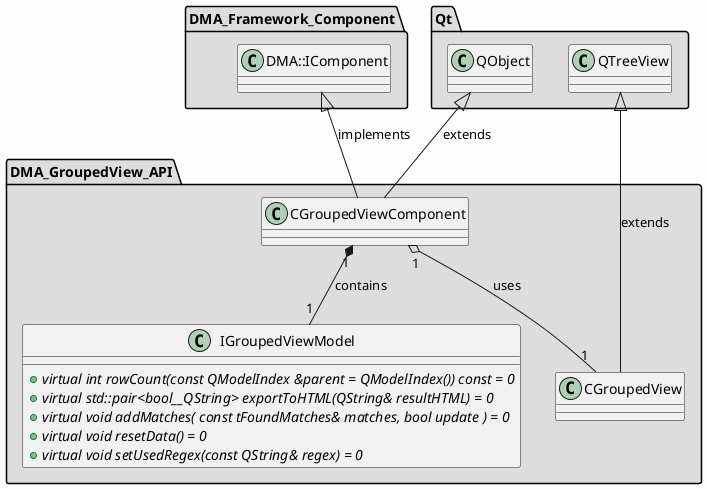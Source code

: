 
@startuml

skinparam backgroundColor #FEFEFE
skinparam wrapWidth 600
package "DMA_Framework_Component" #DDDDDD
{

class "DMA::IComponent"
{
}

}

package "DMA_GroupedView_API" #DDDDDD
{

class "CGroupedView"
{
}

class "CGroupedViewComponent"
{
}

class "IGroupedViewModel"
{
    + {abstract} virtual int rowCount(const QModelIndex &parent = QModelIndex()) const = 0
    + {abstract} virtual std::pair<bool__QString> exportToHTML(QString& resultHTML) = 0
    + {abstract} virtual void addMatches( const tFoundMatches& matches, bool update ) = 0
    + {abstract} virtual void resetData() = 0
    + {abstract} virtual void setUsedRegex(const QString& regex) = 0
}

}

package "Qt" #DDDDDD
{

class "QObject"
{
}

class "QTreeView"
{
}

}

'====================Inheritance section====================
QTreeView <|-- CGroupedView : extends
DMA::IComponent <|-- CGroupedViewComponent : implements
QObject <|-- CGroupedViewComponent : extends

'====================Dependencies section====================
CGroupedViewComponent "1" o-- "1" CGroupedView : uses
CGroupedViewComponent "1" *-- "1" IGroupedViewModel : contains

@enduml